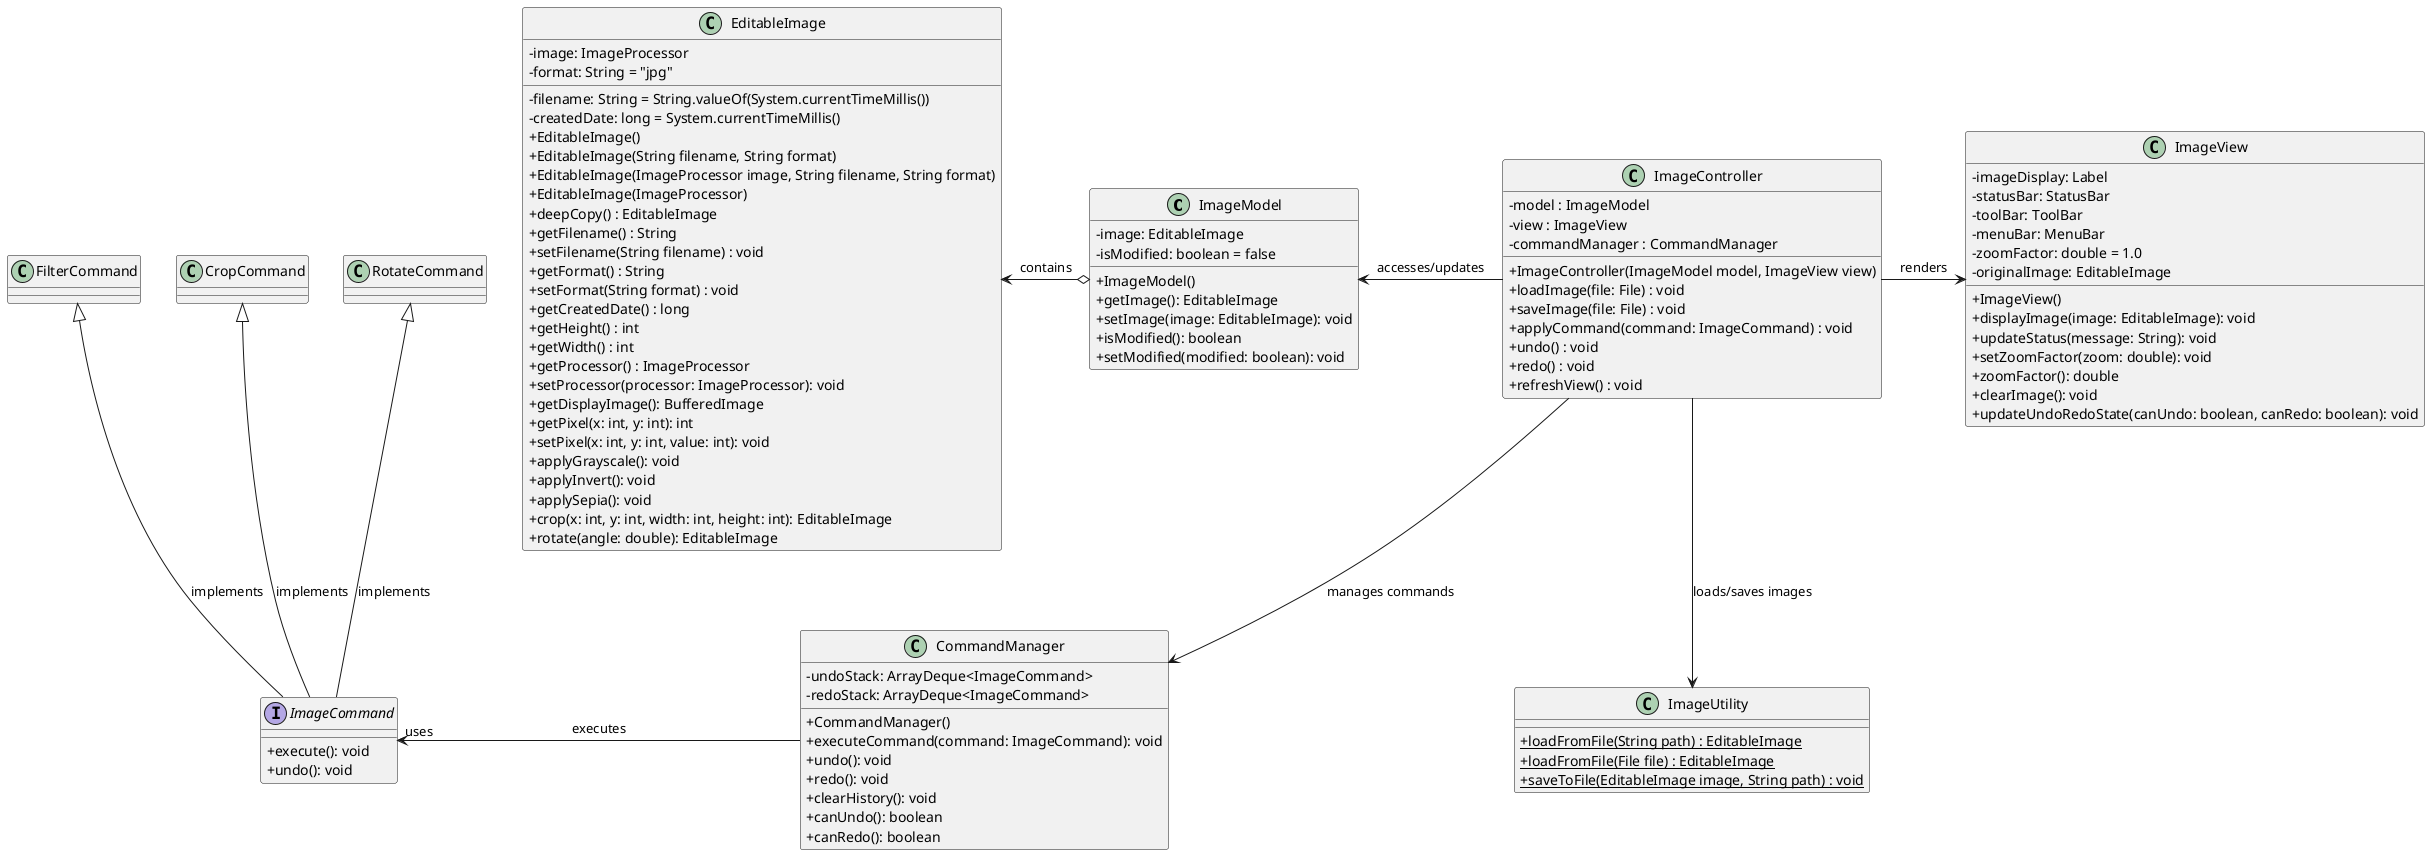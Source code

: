 @startuml
'https://plantuml.com/class-diagram
skinparam classAttributeIconSize 0

class ImageModel {
- image: EditableImage
- isModified: boolean = false
+ ImageModel()
+ getImage(): EditableImage
+ setImage(image: EditableImage): void
+ isModified(): boolean
+ setModified(modified: boolean): void
}
class ImageView {
- imageDisplay: Label
- statusBar: StatusBar
- toolBar: ToolBar
- menuBar: MenuBar
- zoomFactor: double = 1.0
- originalImage: EditableImage
+ ImageView()
+ displayImage(image: EditableImage): void
+ updateStatus(message: String): void
+ setZoomFactor(zoom: double): void
+ zoomFactor(): double
+ clearImage(): void
+ updateUndoRedoState(canUndo: boolean, canRedo: boolean): void
}
class ImageController {
- model : ImageModel
- view : ImageView
- commandManager : CommandManager
+ ImageController(ImageModel model, ImageView view)
+ loadImage(file: File) : void
+ saveImage(file: File) : void
+ applyCommand(command: ImageCommand) : void
+ undo() : void
+ redo() : void
+ refreshView() : void
 }

class ImageUtility {
    + {static} loadFromFile(String path) : EditableImage
    + {static} loadFromFile(File file) : EditableImage
    + {static} saveToFile(EditableImage image, String path) : void
}

class EditableImage {
- image: ImageProcessor
- filename: String = String.valueOf(System.currentTimeMillis())
- format: String = "jpg"
- createdDate: long = System.currentTimeMillis()
+ EditableImage()
+ EditableImage(String filename, String format)
+ EditableImage(ImageProcessor image, String filename, String format)
+ EditableImage(ImageProcessor)
+ deepCopy() : EditableImage
+ getFilename() : String
+ setFilename(String filename) : void
+ getFormat() : String
+ setFormat(String format) : void
+ getCreatedDate() : long
+ getHeight() : int
+ getWidth() : int
+ getProcessor() : ImageProcessor
+ setProcessor(processor: ImageProcessor): void
+ getDisplayImage(): BufferedImage
+ getPixel(x: int, y: int): int
+ setPixel(x: int, y: int, value: int): void
+ applyGrayscale(): void
+ applyInvert(): void
+ applySepia(): void
+ crop(x: int, y: int, width: int, height: int): EditableImage
+ rotate(angle: double): EditableImage
}

class CommandManager {
- undoStack: ArrayDeque<ImageCommand>
- redoStack: ArrayDeque<ImageCommand>
+ CommandManager()
+ executeCommand(command: ImageCommand): void
+ undo(): void
+ redo(): void
+ clearHistory(): void
+ canUndo(): boolean
+ canRedo(): boolean
}
interface ImageCommand {
+ execute(): void
+ undo(): void
}

ImageController -right-> ImageView : renders
ImageController -left-> ImageModel : accesses/updates
ImageController --> ImageUtility : loads/saves images
ImageController --> CommandManager : manages commands
ImageModel o-left-> EditableImage : contains
CommandManager -left-> "uses" ImageCommand : executes
FilterCommand <|-- ImageCommand : implements
CropCommand <|-- ImageCommand : implements
RotateCommand <|-- ImageCommand : implements
@enduml